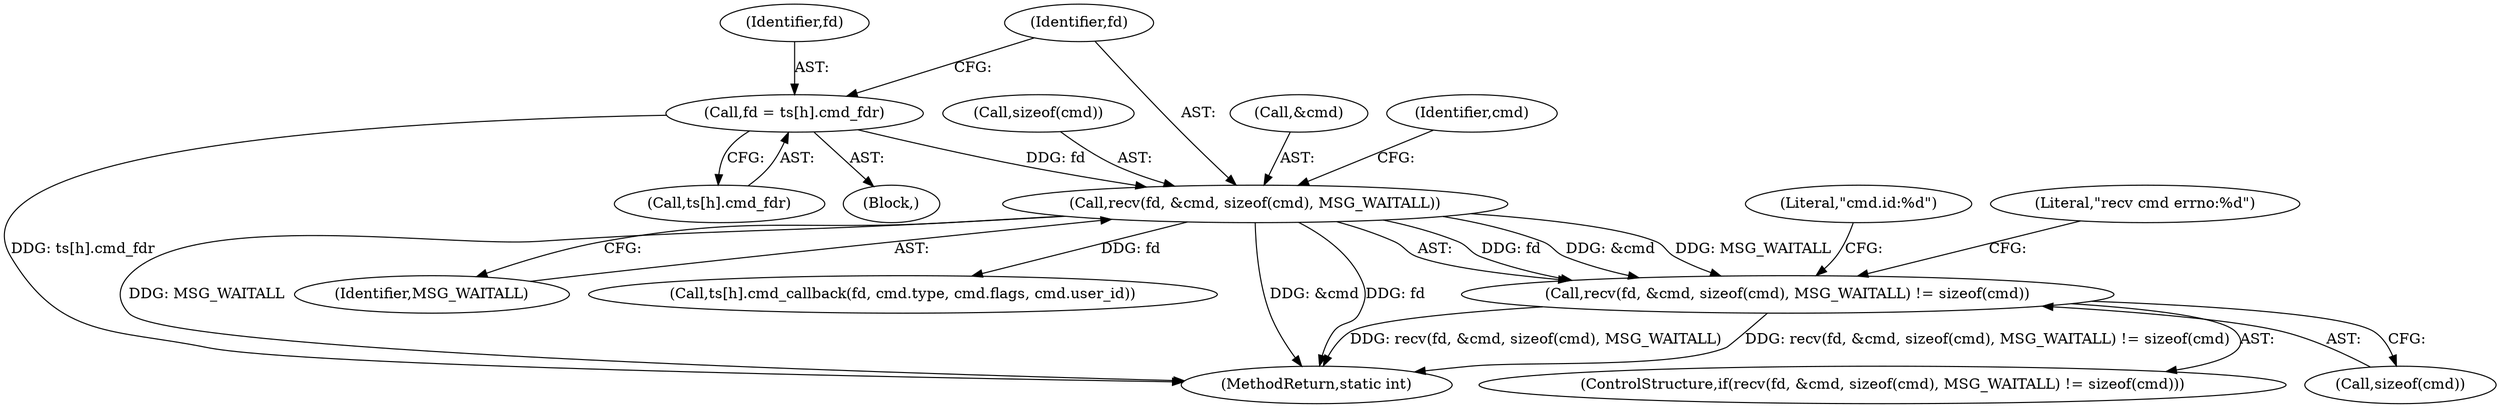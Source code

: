 digraph "0_Android_472271b153c5dc53c28beac55480a8d8434b2d5c_42@API" {
"1000115" [label="(Call,recv(fd, &cmd, sizeof(cmd), MSG_WAITALL) != sizeof(cmd))"];
"1000116" [label="(Call,recv(fd, &cmd, sizeof(cmd), MSG_WAITALL))"];
"1000107" [label="(Call,fd = ts[h].cmd_fdr)"];
"1000118" [label="(Call,&cmd)"];
"1000109" [label="(Call,ts[h].cmd_fdr)"];
"1000114" [label="(ControlStructure,if(recv(fd, &cmd, sizeof(cmd), MSG_WAITALL) != sizeof(cmd)))"];
"1000123" [label="(Call,sizeof(cmd))"];
"1000108" [label="(Identifier,fd)"];
"1000132" [label="(Literal,\"cmd.id:%d\")"];
"1000122" [label="(Identifier,MSG_WAITALL)"];
"1000218" [label="(Call,ts[h].cmd_callback(fd, cmd.type, cmd.flags, cmd.user_id))"];
"1000102" [label="(Block,)"];
"1000115" [label="(Call,recv(fd, &cmd, sizeof(cmd), MSG_WAITALL) != sizeof(cmd))"];
"1000107" [label="(Call,fd = ts[h].cmd_fdr)"];
"1000124" [label="(Identifier,cmd)"];
"1000242" [label="(MethodReturn,static int)"];
"1000116" [label="(Call,recv(fd, &cmd, sizeof(cmd), MSG_WAITALL))"];
"1000120" [label="(Call,sizeof(cmd))"];
"1000117" [label="(Identifier,fd)"];
"1000127" [label="(Literal,\"recv cmd errno:%d\")"];
"1000115" -> "1000114"  [label="AST: "];
"1000115" -> "1000123"  [label="CFG: "];
"1000116" -> "1000115"  [label="AST: "];
"1000123" -> "1000115"  [label="AST: "];
"1000127" -> "1000115"  [label="CFG: "];
"1000132" -> "1000115"  [label="CFG: "];
"1000115" -> "1000242"  [label="DDG: recv(fd, &cmd, sizeof(cmd), MSG_WAITALL) != sizeof(cmd)"];
"1000115" -> "1000242"  [label="DDG: recv(fd, &cmd, sizeof(cmd), MSG_WAITALL)"];
"1000116" -> "1000115"  [label="DDG: fd"];
"1000116" -> "1000115"  [label="DDG: &cmd"];
"1000116" -> "1000115"  [label="DDG: MSG_WAITALL"];
"1000116" -> "1000122"  [label="CFG: "];
"1000117" -> "1000116"  [label="AST: "];
"1000118" -> "1000116"  [label="AST: "];
"1000120" -> "1000116"  [label="AST: "];
"1000122" -> "1000116"  [label="AST: "];
"1000124" -> "1000116"  [label="CFG: "];
"1000116" -> "1000242"  [label="DDG: &cmd"];
"1000116" -> "1000242"  [label="DDG: fd"];
"1000116" -> "1000242"  [label="DDG: MSG_WAITALL"];
"1000107" -> "1000116"  [label="DDG: fd"];
"1000116" -> "1000218"  [label="DDG: fd"];
"1000107" -> "1000102"  [label="AST: "];
"1000107" -> "1000109"  [label="CFG: "];
"1000108" -> "1000107"  [label="AST: "];
"1000109" -> "1000107"  [label="AST: "];
"1000117" -> "1000107"  [label="CFG: "];
"1000107" -> "1000242"  [label="DDG: ts[h].cmd_fdr"];
}
